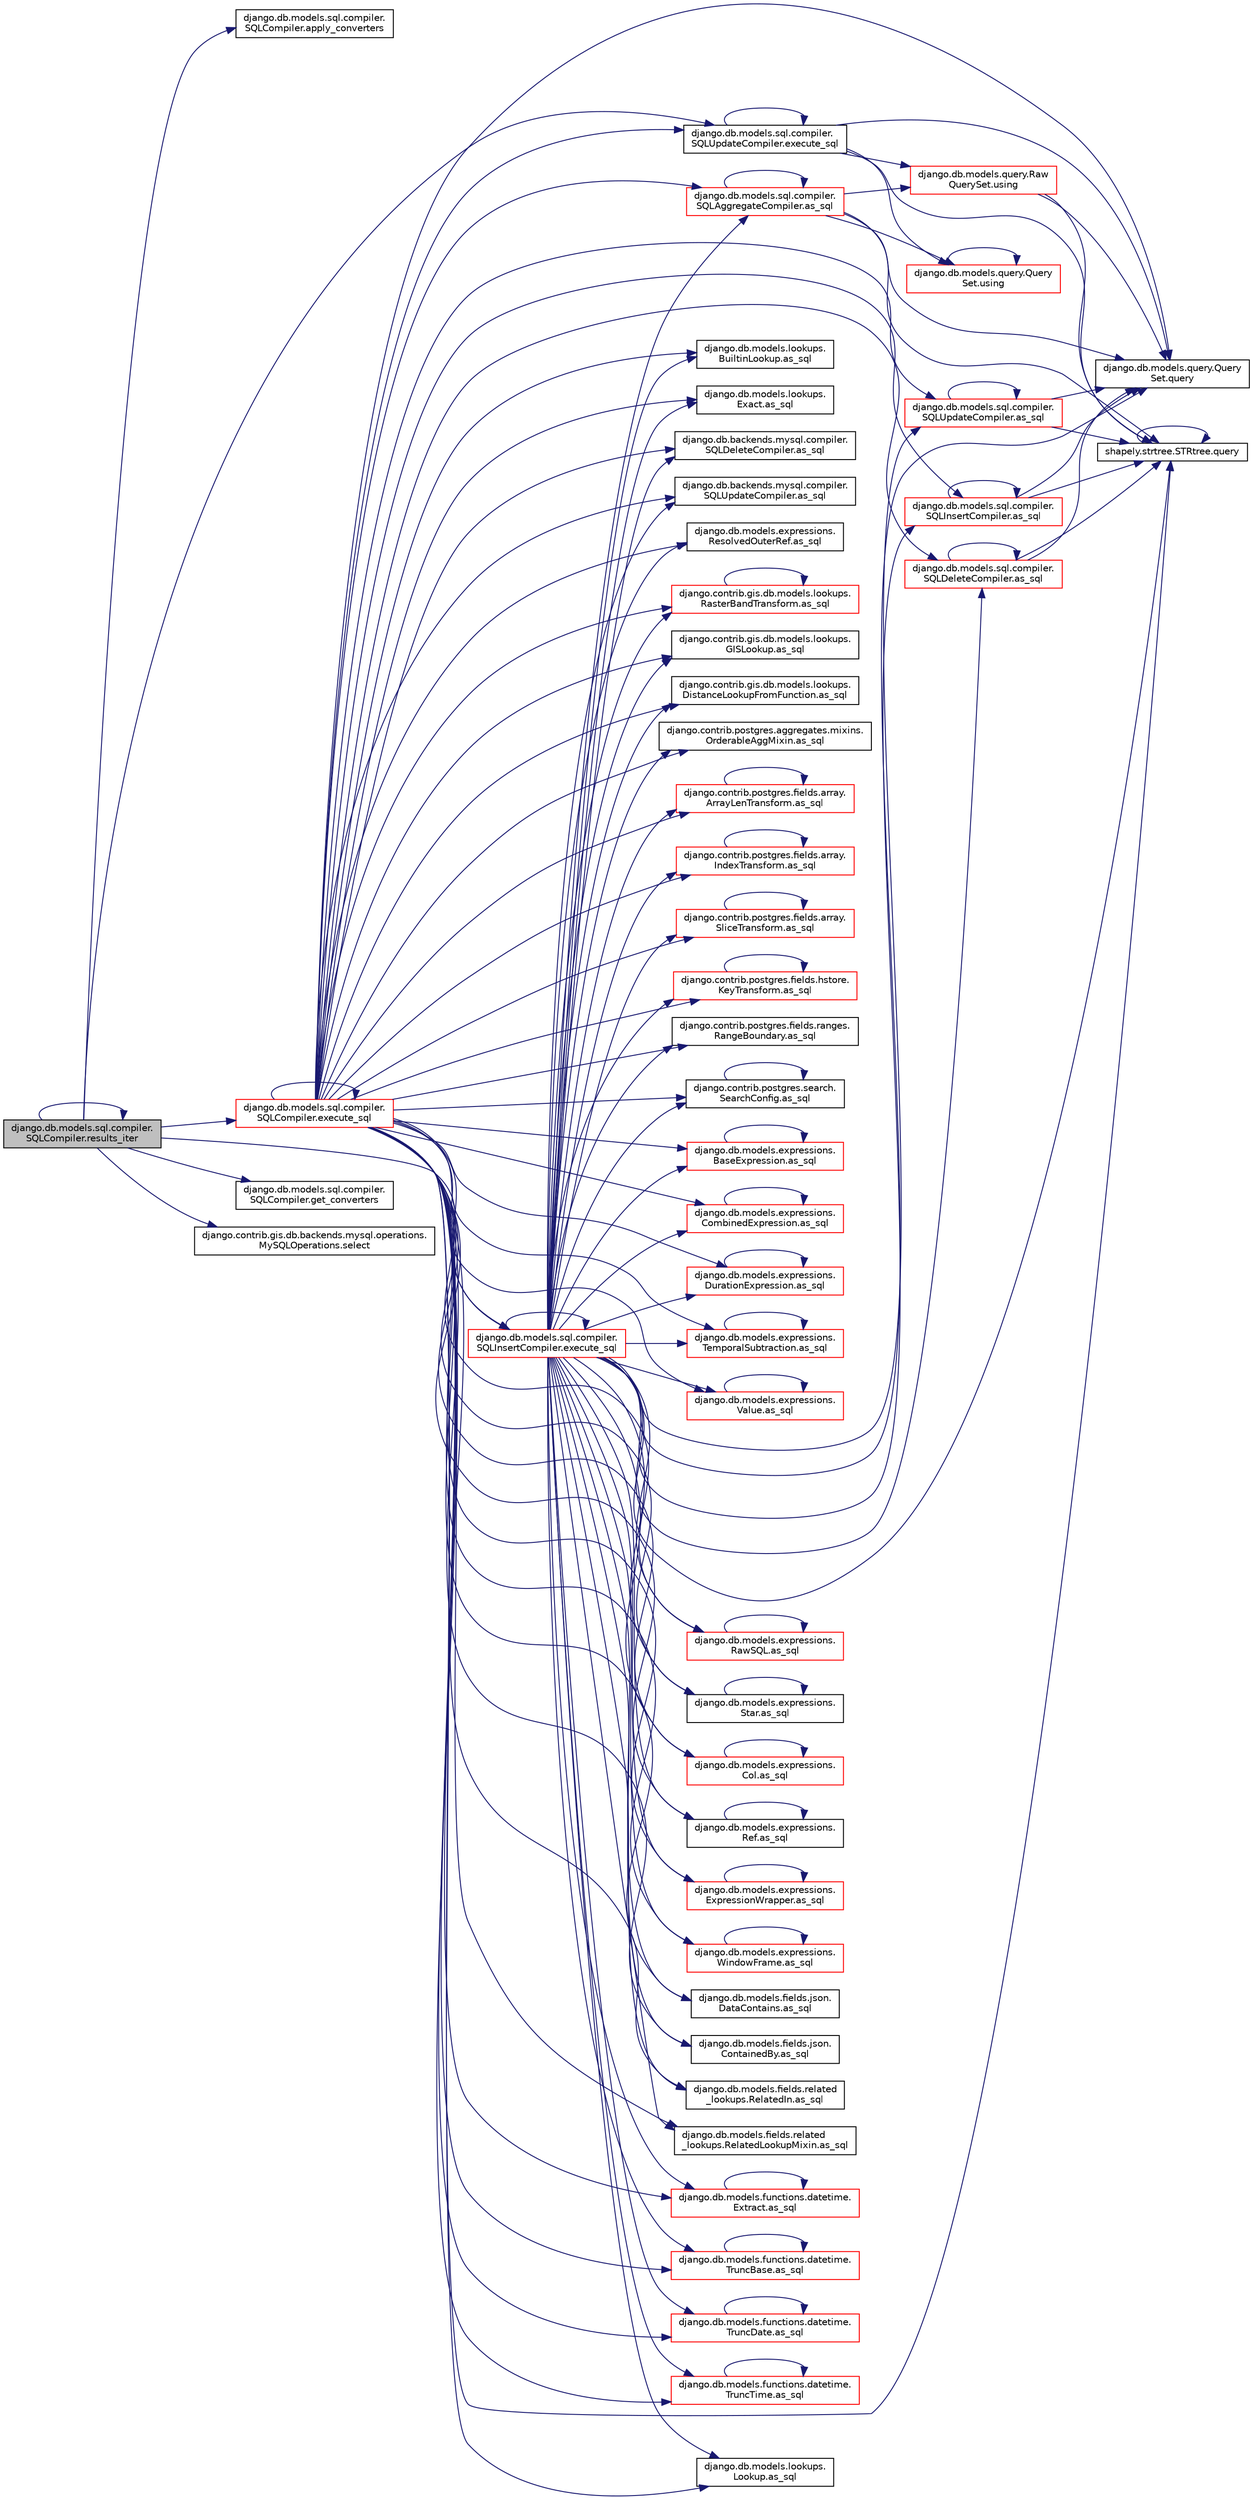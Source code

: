 digraph "django.db.models.sql.compiler.SQLCompiler.results_iter"
{
 // LATEX_PDF_SIZE
  edge [fontname="Helvetica",fontsize="10",labelfontname="Helvetica",labelfontsize="10"];
  node [fontname="Helvetica",fontsize="10",shape=record];
  rankdir="LR";
  Node1 [label="django.db.models.sql.compiler.\lSQLCompiler.results_iter",height=0.2,width=0.4,color="black", fillcolor="grey75", style="filled", fontcolor="black",tooltip=" "];
  Node1 -> Node2 [color="midnightblue",fontsize="10",style="solid",fontname="Helvetica"];
  Node2 [label="django.db.models.sql.compiler.\lSQLCompiler.apply_converters",height=0.2,width=0.4,color="black", fillcolor="white", style="filled",URL="$df/de2/classdjango_1_1db_1_1models_1_1sql_1_1compiler_1_1_s_q_l_compiler.html#a76685ceb1314be6cbaa9544c42f0218c",tooltip=" "];
  Node1 -> Node3 [color="midnightblue",fontsize="10",style="solid",fontname="Helvetica"];
  Node3 [label="django.db.models.sql.compiler.\lSQLUpdateCompiler.execute_sql",height=0.2,width=0.4,color="black", fillcolor="white", style="filled",URL="$d2/dcb/classdjango_1_1db_1_1models_1_1sql_1_1compiler_1_1_s_q_l_update_compiler.html#a8f64e5acc96dc3ff35263634a757e9f3",tooltip=" "];
  Node3 -> Node3 [color="midnightblue",fontsize="10",style="solid",fontname="Helvetica"];
  Node3 -> Node4 [color="midnightblue",fontsize="10",style="solid",fontname="Helvetica"];
  Node4 [label="django.db.models.query.Query\lSet.query",height=0.2,width=0.4,color="black", fillcolor="white", style="filled",URL="$dd/d94/classdjango_1_1db_1_1models_1_1query_1_1_query_set.html#a122ab2492eab3285ee368fba53d18a13",tooltip=" "];
  Node3 -> Node5 [color="midnightblue",fontsize="10",style="solid",fontname="Helvetica"];
  Node5 [label="shapely.strtree.STRtree.query",height=0.2,width=0.4,color="black", fillcolor="white", style="filled",URL="$de/dd0/classshapely_1_1strtree_1_1_s_t_rtree.html#a36091f1859b35aa145800837553ec921",tooltip=" "];
  Node5 -> Node5 [color="midnightblue",fontsize="10",style="solid",fontname="Helvetica"];
  Node3 -> Node6 [color="midnightblue",fontsize="10",style="solid",fontname="Helvetica"];
  Node6 [label="django.db.models.query.Query\lSet.using",height=0.2,width=0.4,color="red", fillcolor="white", style="filled",URL="$dd/d94/classdjango_1_1db_1_1models_1_1query_1_1_query_set.html#a3c9770d6b607ec95792def72f033b84e",tooltip=" "];
  Node6 -> Node6 [color="midnightblue",fontsize="10",style="solid",fontname="Helvetica"];
  Node3 -> Node8 [color="midnightblue",fontsize="10",style="solid",fontname="Helvetica"];
  Node8 [label="django.db.models.query.Raw\lQuerySet.using",height=0.2,width=0.4,color="red", fillcolor="white", style="filled",URL="$dd/d2c/classdjango_1_1db_1_1models_1_1query_1_1_raw_query_set.html#afa00103e6226cdc35f5de06b29379004",tooltip=" "];
  Node8 -> Node4 [color="midnightblue",fontsize="10",style="solid",fontname="Helvetica"];
  Node8 -> Node5 [color="midnightblue",fontsize="10",style="solid",fontname="Helvetica"];
  Node1 -> Node36 [color="midnightblue",fontsize="10",style="solid",fontname="Helvetica"];
  Node36 [label="django.db.models.sql.compiler.\lSQLCompiler.execute_sql",height=0.2,width=0.4,color="red", fillcolor="white", style="filled",URL="$df/de2/classdjango_1_1db_1_1models_1_1sql_1_1compiler_1_1_s_q_l_compiler.html#a2547088c51124a0d09620d04cf56b050",tooltip=" "];
  Node36 -> Node37 [color="midnightblue",fontsize="10",style="solid",fontname="Helvetica"];
  Node37 [label="django.db.backends.mysql.compiler.\lSQLDeleteCompiler.as_sql",height=0.2,width=0.4,color="black", fillcolor="white", style="filled",URL="$d3/d80/classdjango_1_1db_1_1backends_1_1mysql_1_1compiler_1_1_s_q_l_delete_compiler.html#a1ad4ee8378b480f30f5f04371f44f75c",tooltip=" "];
  Node36 -> Node38 [color="midnightblue",fontsize="10",style="solid",fontname="Helvetica"];
  Node38 [label="django.db.backends.mysql.compiler.\lSQLUpdateCompiler.as_sql",height=0.2,width=0.4,color="black", fillcolor="white", style="filled",URL="$d2/d06/classdjango_1_1db_1_1backends_1_1mysql_1_1compiler_1_1_s_q_l_update_compiler.html#af74aa030e2d2fc4562196a9cba3f1e7b",tooltip=" "];
  Node36 -> Node39 [color="midnightblue",fontsize="10",style="solid",fontname="Helvetica"];
  Node39 [label="django.db.models.sql.compiler.\lSQLInsertCompiler.as_sql",height=0.2,width=0.4,color="red", fillcolor="white", style="filled",URL="$dd/daa/classdjango_1_1db_1_1models_1_1sql_1_1compiler_1_1_s_q_l_insert_compiler.html#a92320ecb15d1379bcc9ef1cf41de5fd5",tooltip=" "];
  Node39 -> Node39 [color="midnightblue",fontsize="10",style="solid",fontname="Helvetica"];
  Node39 -> Node4 [color="midnightblue",fontsize="10",style="solid",fontname="Helvetica"];
  Node39 -> Node5 [color="midnightblue",fontsize="10",style="solid",fontname="Helvetica"];
  Node36 -> Node71 [color="midnightblue",fontsize="10",style="solid",fontname="Helvetica"];
  Node71 [label="django.db.models.sql.compiler.\lSQLDeleteCompiler.as_sql",height=0.2,width=0.4,color="red", fillcolor="white", style="filled",URL="$d2/d16/classdjango_1_1db_1_1models_1_1sql_1_1compiler_1_1_s_q_l_delete_compiler.html#ae2b77f62a73af30871c4f1a377272416",tooltip=" "];
  Node71 -> Node71 [color="midnightblue",fontsize="10",style="solid",fontname="Helvetica"];
  Node71 -> Node4 [color="midnightblue",fontsize="10",style="solid",fontname="Helvetica"];
  Node71 -> Node5 [color="midnightblue",fontsize="10",style="solid",fontname="Helvetica"];
  Node36 -> Node75 [color="midnightblue",fontsize="10",style="solid",fontname="Helvetica"];
  Node75 [label="django.db.models.sql.compiler.\lSQLUpdateCompiler.as_sql",height=0.2,width=0.4,color="red", fillcolor="white", style="filled",URL="$d2/dcb/classdjango_1_1db_1_1models_1_1sql_1_1compiler_1_1_s_q_l_update_compiler.html#a4bef8c7334b28c25eeeeff3085c9b28b",tooltip=" "];
  Node75 -> Node75 [color="midnightblue",fontsize="10",style="solid",fontname="Helvetica"];
  Node75 -> Node4 [color="midnightblue",fontsize="10",style="solid",fontname="Helvetica"];
  Node75 -> Node5 [color="midnightblue",fontsize="10",style="solid",fontname="Helvetica"];
  Node36 -> Node90 [color="midnightblue",fontsize="10",style="solid",fontname="Helvetica"];
  Node90 [label="django.db.models.sql.compiler.\lSQLAggregateCompiler.as_sql",height=0.2,width=0.4,color="red", fillcolor="white", style="filled",URL="$d0/de1/classdjango_1_1db_1_1models_1_1sql_1_1compiler_1_1_s_q_l_aggregate_compiler.html#ad921395fb4a1cbba27bf01957dab44dc",tooltip=" "];
  Node90 -> Node90 [color="midnightblue",fontsize="10",style="solid",fontname="Helvetica"];
  Node90 -> Node4 [color="midnightblue",fontsize="10",style="solid",fontname="Helvetica"];
  Node90 -> Node5 [color="midnightblue",fontsize="10",style="solid",fontname="Helvetica"];
  Node90 -> Node6 [color="midnightblue",fontsize="10",style="solid",fontname="Helvetica"];
  Node90 -> Node8 [color="midnightblue",fontsize="10",style="solid",fontname="Helvetica"];
  Node36 -> Node91 [color="midnightblue",fontsize="10",style="solid",fontname="Helvetica"];
  Node91 [label="django.db.models.expressions.\lResolvedOuterRef.as_sql",height=0.2,width=0.4,color="black", fillcolor="white", style="filled",URL="$dd/dcb/classdjango_1_1db_1_1models_1_1expressions_1_1_resolved_outer_ref.html#ac81c758e8436cd0093791f49be6d2c33",tooltip=" "];
  Node36 -> Node92 [color="midnightblue",fontsize="10",style="solid",fontname="Helvetica"];
  Node92 [label="django.contrib.gis.db.models.lookups.\lRasterBandTransform.as_sql",height=0.2,width=0.4,color="red", fillcolor="white", style="filled",URL="$dd/ddb/classdjango_1_1contrib_1_1gis_1_1db_1_1models_1_1lookups_1_1_raster_band_transform.html#a1741b07e75707114d7d862943d79544c",tooltip=" "];
  Node92 -> Node92 [color="midnightblue",fontsize="10",style="solid",fontname="Helvetica"];
  Node36 -> Node94 [color="midnightblue",fontsize="10",style="solid",fontname="Helvetica"];
  Node94 [label="django.contrib.gis.db.models.lookups.\lGISLookup.as_sql",height=0.2,width=0.4,color="black", fillcolor="white", style="filled",URL="$dd/ddb/classdjango_1_1contrib_1_1gis_1_1db_1_1models_1_1lookups_1_1_g_i_s_lookup.html#a0774c62792344f6389fa1d1cf8004b7c",tooltip=" "];
  Node36 -> Node95 [color="midnightblue",fontsize="10",style="solid",fontname="Helvetica"];
  Node95 [label="django.contrib.gis.db.models.lookups.\lDistanceLookupFromFunction.as_sql",height=0.2,width=0.4,color="black", fillcolor="white", style="filled",URL="$de/d49/classdjango_1_1contrib_1_1gis_1_1db_1_1models_1_1lookups_1_1_distance_lookup_from_function.html#ab8474a543f4de5e35fabc1a9f60a616e",tooltip=" "];
  Node36 -> Node96 [color="midnightblue",fontsize="10",style="solid",fontname="Helvetica"];
  Node96 [label="django.contrib.postgres.aggregates.mixins.\lOrderableAggMixin.as_sql",height=0.2,width=0.4,color="black", fillcolor="white", style="filled",URL="$d3/d05/classdjango_1_1contrib_1_1postgres_1_1aggregates_1_1mixins_1_1_orderable_agg_mixin.html#ab8395a9cf9842a82d14af5fcd18cc23a",tooltip=" "];
  Node36 -> Node97 [color="midnightblue",fontsize="10",style="solid",fontname="Helvetica"];
  Node97 [label="django.contrib.postgres.fields.array.\lArrayLenTransform.as_sql",height=0.2,width=0.4,color="red", fillcolor="white", style="filled",URL="$de/dff/classdjango_1_1contrib_1_1postgres_1_1fields_1_1array_1_1_array_len_transform.html#a58938fe07246957113dda8460195727e",tooltip=" "];
  Node97 -> Node97 [color="midnightblue",fontsize="10",style="solid",fontname="Helvetica"];
  Node36 -> Node98 [color="midnightblue",fontsize="10",style="solid",fontname="Helvetica"];
  Node98 [label="django.contrib.postgres.fields.array.\lIndexTransform.as_sql",height=0.2,width=0.4,color="red", fillcolor="white", style="filled",URL="$d3/dfb/classdjango_1_1contrib_1_1postgres_1_1fields_1_1array_1_1_index_transform.html#addd9ecc08c0afb97e95b06874fc6b36e",tooltip=" "];
  Node98 -> Node98 [color="midnightblue",fontsize="10",style="solid",fontname="Helvetica"];
  Node36 -> Node5567 [color="midnightblue",fontsize="10",style="solid",fontname="Helvetica"];
  Node5567 [label="django.contrib.postgres.fields.array.\lSliceTransform.as_sql",height=0.2,width=0.4,color="red", fillcolor="white", style="filled",URL="$d6/d0c/classdjango_1_1contrib_1_1postgres_1_1fields_1_1array_1_1_slice_transform.html#a271837800e81b102b5d21251fb4e1d9f",tooltip=" "];
  Node5567 -> Node5567 [color="midnightblue",fontsize="10",style="solid",fontname="Helvetica"];
  Node36 -> Node5568 [color="midnightblue",fontsize="10",style="solid",fontname="Helvetica"];
  Node5568 [label="django.contrib.postgres.fields.hstore.\lKeyTransform.as_sql",height=0.2,width=0.4,color="red", fillcolor="white", style="filled",URL="$da/de2/classdjango_1_1contrib_1_1postgres_1_1fields_1_1hstore_1_1_key_transform.html#a3a66abc8c18cf4b1414e61e7650b2e84",tooltip=" "];
  Node5568 -> Node5568 [color="midnightblue",fontsize="10",style="solid",fontname="Helvetica"];
  Node36 -> Node5569 [color="midnightblue",fontsize="10",style="solid",fontname="Helvetica"];
  Node5569 [label="django.contrib.postgres.fields.ranges.\lRangeBoundary.as_sql",height=0.2,width=0.4,color="black", fillcolor="white", style="filled",URL="$d2/dfb/classdjango_1_1contrib_1_1postgres_1_1fields_1_1ranges_1_1_range_boundary.html#a8d032ddde91693081f3a1abefb9dfe64",tooltip=" "];
  Node36 -> Node5570 [color="midnightblue",fontsize="10",style="solid",fontname="Helvetica"];
  Node5570 [label="django.contrib.postgres.search.\lSearchConfig.as_sql",height=0.2,width=0.4,color="black", fillcolor="white", style="filled",URL="$d5/d87/classdjango_1_1contrib_1_1postgres_1_1search_1_1_search_config.html#a7ce547353e80d5681b74631c791ab568",tooltip=" "];
  Node5570 -> Node5570 [color="midnightblue",fontsize="10",style="solid",fontname="Helvetica"];
  Node36 -> Node5571 [color="midnightblue",fontsize="10",style="solid",fontname="Helvetica"];
  Node5571 [label="django.db.models.expressions.\lBaseExpression.as_sql",height=0.2,width=0.4,color="red", fillcolor="white", style="filled",URL="$de/d6b/classdjango_1_1db_1_1models_1_1expressions_1_1_base_expression.html#a1e3dc450362441952ec060b3711b681a",tooltip=" "];
  Node5571 -> Node5571 [color="midnightblue",fontsize="10",style="solid",fontname="Helvetica"];
  Node36 -> Node5572 [color="midnightblue",fontsize="10",style="solid",fontname="Helvetica"];
  Node5572 [label="django.db.models.expressions.\lCombinedExpression.as_sql",height=0.2,width=0.4,color="red", fillcolor="white", style="filled",URL="$dc/d12/classdjango_1_1db_1_1models_1_1expressions_1_1_combined_expression.html#abd470b13c82cdf3eb12ba8a99fbcc90c",tooltip=" "];
  Node5572 -> Node5572 [color="midnightblue",fontsize="10",style="solid",fontname="Helvetica"];
  Node36 -> Node5573 [color="midnightblue",fontsize="10",style="solid",fontname="Helvetica"];
  Node5573 [label="django.db.models.expressions.\lDurationExpression.as_sql",height=0.2,width=0.4,color="red", fillcolor="white", style="filled",URL="$df/d03/classdjango_1_1db_1_1models_1_1expressions_1_1_duration_expression.html#aa95e4f5ac9bfbf76d1b630a84b7b5a1a",tooltip=" "];
  Node5573 -> Node5573 [color="midnightblue",fontsize="10",style="solid",fontname="Helvetica"];
  Node36 -> Node5574 [color="midnightblue",fontsize="10",style="solid",fontname="Helvetica"];
  Node5574 [label="django.db.models.expressions.\lTemporalSubtraction.as_sql",height=0.2,width=0.4,color="red", fillcolor="white", style="filled",URL="$d3/d3e/classdjango_1_1db_1_1models_1_1expressions_1_1_temporal_subtraction.html#a9149ddb950a35cfe1b02970f98f3067d",tooltip=" "];
  Node5574 -> Node5574 [color="midnightblue",fontsize="10",style="solid",fontname="Helvetica"];
  Node36 -> Node5575 [color="midnightblue",fontsize="10",style="solid",fontname="Helvetica"];
  Node5575 [label="django.db.models.expressions.\lValue.as_sql",height=0.2,width=0.4,color="red", fillcolor="white", style="filled",URL="$d7/d08/classdjango_1_1db_1_1models_1_1expressions_1_1_value.html#acc90c5ecacec2efbcc51ed19679b7a6b",tooltip=" "];
  Node5575 -> Node5575 [color="midnightblue",fontsize="10",style="solid",fontname="Helvetica"];
  Node36 -> Node5577 [color="midnightblue",fontsize="10",style="solid",fontname="Helvetica"];
  Node5577 [label="django.db.models.expressions.\lRawSQL.as_sql",height=0.2,width=0.4,color="red", fillcolor="white", style="filled",URL="$d1/da8/classdjango_1_1db_1_1models_1_1expressions_1_1_raw_s_q_l.html#a8b5afedf9ced828bad59c819edd9a789",tooltip=" "];
  Node5577 -> Node5577 [color="midnightblue",fontsize="10",style="solid",fontname="Helvetica"];
  Node36 -> Node5578 [color="midnightblue",fontsize="10",style="solid",fontname="Helvetica"];
  Node5578 [label="django.db.models.expressions.\lStar.as_sql",height=0.2,width=0.4,color="black", fillcolor="white", style="filled",URL="$d5/df0/classdjango_1_1db_1_1models_1_1expressions_1_1_star.html#a926a2e924a36100507d14725c11c1b9e",tooltip=" "];
  Node5578 -> Node5578 [color="midnightblue",fontsize="10",style="solid",fontname="Helvetica"];
  Node36 -> Node5579 [color="midnightblue",fontsize="10",style="solid",fontname="Helvetica"];
  Node5579 [label="django.db.models.expressions.\lCol.as_sql",height=0.2,width=0.4,color="red", fillcolor="white", style="filled",URL="$de/dbc/classdjango_1_1db_1_1models_1_1expressions_1_1_col.html#a8df396a637308583fa1f920e433bf7f7",tooltip=" "];
  Node5579 -> Node5579 [color="midnightblue",fontsize="10",style="solid",fontname="Helvetica"];
  Node36 -> Node5590 [color="midnightblue",fontsize="10",style="solid",fontname="Helvetica"];
  Node5590 [label="django.db.models.expressions.\lRef.as_sql",height=0.2,width=0.4,color="black", fillcolor="white", style="filled",URL="$d4/d65/classdjango_1_1db_1_1models_1_1expressions_1_1_ref.html#a0778ab613245bc1ba9516a32af1ab961",tooltip=" "];
  Node5590 -> Node5590 [color="midnightblue",fontsize="10",style="solid",fontname="Helvetica"];
  Node36 -> Node5591 [color="midnightblue",fontsize="10",style="solid",fontname="Helvetica"];
  Node5591 [label="django.db.models.expressions.\lExpressionWrapper.as_sql",height=0.2,width=0.4,color="red", fillcolor="white", style="filled",URL="$d4/dab/classdjango_1_1db_1_1models_1_1expressions_1_1_expression_wrapper.html#a66c010c6b7f285aec9a107dd409c119b",tooltip=" "];
  Node5591 -> Node5591 [color="midnightblue",fontsize="10",style="solid",fontname="Helvetica"];
  Node36 -> Node5592 [color="midnightblue",fontsize="10",style="solid",fontname="Helvetica"];
  Node5592 [label="django.db.models.expressions.\lWindowFrame.as_sql",height=0.2,width=0.4,color="red", fillcolor="white", style="filled",URL="$d8/d2e/classdjango_1_1db_1_1models_1_1expressions_1_1_window_frame.html#a5c4ba688301ddef52b1f03647aa1e266",tooltip=" "];
  Node5592 -> Node5592 [color="midnightblue",fontsize="10",style="solid",fontname="Helvetica"];
  Node36 -> Node5596 [color="midnightblue",fontsize="10",style="solid",fontname="Helvetica"];
  Node5596 [label="django.db.models.fields.json.\lDataContains.as_sql",height=0.2,width=0.4,color="black", fillcolor="white", style="filled",URL="$d0/de0/classdjango_1_1db_1_1models_1_1fields_1_1json_1_1_data_contains.html#ae180124733072db453f86be2271c6469",tooltip=" "];
  Node36 -> Node5597 [color="midnightblue",fontsize="10",style="solid",fontname="Helvetica"];
  Node5597 [label="django.db.models.fields.json.\lContainedBy.as_sql",height=0.2,width=0.4,color="black", fillcolor="white", style="filled",URL="$dc/d18/classdjango_1_1db_1_1models_1_1fields_1_1json_1_1_contained_by.html#a3b246bcb7e7aef61a74a0a8fae425391",tooltip=" "];
  Node36 -> Node5598 [color="midnightblue",fontsize="10",style="solid",fontname="Helvetica"];
  Node5598 [label="django.db.models.fields.related\l_lookups.RelatedIn.as_sql",height=0.2,width=0.4,color="black", fillcolor="white", style="filled",URL="$d6/d20/classdjango_1_1db_1_1models_1_1fields_1_1related__lookups_1_1_related_in.html#aaa49272d2eb8b5844e4eff68063f8f13",tooltip=" "];
  Node36 -> Node5599 [color="midnightblue",fontsize="10",style="solid",fontname="Helvetica"];
  Node5599 [label="django.db.models.fields.related\l_lookups.RelatedLookupMixin.as_sql",height=0.2,width=0.4,color="black", fillcolor="white", style="filled",URL="$d3/dea/classdjango_1_1db_1_1models_1_1fields_1_1related__lookups_1_1_related_lookup_mixin.html#ac5d67f30f361b1e9d93787e020bae032",tooltip=" "];
  Node36 -> Node5600 [color="midnightblue",fontsize="10",style="solid",fontname="Helvetica"];
  Node5600 [label="django.db.models.functions.datetime.\lExtract.as_sql",height=0.2,width=0.4,color="red", fillcolor="white", style="filled",URL="$d4/de6/classdjango_1_1db_1_1models_1_1functions_1_1datetime_1_1_extract.html#a8183ab134c9bc84796a4f29ed8587b9f",tooltip=" "];
  Node5600 -> Node5600 [color="midnightblue",fontsize="10",style="solid",fontname="Helvetica"];
  Node36 -> Node5602 [color="midnightblue",fontsize="10",style="solid",fontname="Helvetica"];
  Node5602 [label="django.db.models.functions.datetime.\lTruncBase.as_sql",height=0.2,width=0.4,color="red", fillcolor="white", style="filled",URL="$d8/d14/classdjango_1_1db_1_1models_1_1functions_1_1datetime_1_1_trunc_base.html#a2875100800e5a5268ca5dcb704e259ac",tooltip=" "];
  Node5602 -> Node5602 [color="midnightblue",fontsize="10",style="solid",fontname="Helvetica"];
  Node36 -> Node5603 [color="midnightblue",fontsize="10",style="solid",fontname="Helvetica"];
  Node5603 [label="django.db.models.functions.datetime.\lTruncDate.as_sql",height=0.2,width=0.4,color="red", fillcolor="white", style="filled",URL="$dc/dab/classdjango_1_1db_1_1models_1_1functions_1_1datetime_1_1_trunc_date.html#aefff5a148e8819f998e594cad77aafbd",tooltip=" "];
  Node5603 -> Node5603 [color="midnightblue",fontsize="10",style="solid",fontname="Helvetica"];
  Node36 -> Node5604 [color="midnightblue",fontsize="10",style="solid",fontname="Helvetica"];
  Node5604 [label="django.db.models.functions.datetime.\lTruncTime.as_sql",height=0.2,width=0.4,color="red", fillcolor="white", style="filled",URL="$d6/dd9/classdjango_1_1db_1_1models_1_1functions_1_1datetime_1_1_trunc_time.html#ad162a7d20876fc727b72dea9cc158dd2",tooltip=" "];
  Node5604 -> Node5604 [color="midnightblue",fontsize="10",style="solid",fontname="Helvetica"];
  Node36 -> Node5605 [color="midnightblue",fontsize="10",style="solid",fontname="Helvetica"];
  Node5605 [label="django.db.models.lookups.\lLookup.as_sql",height=0.2,width=0.4,color="black", fillcolor="white", style="filled",URL="$dd/de0/classdjango_1_1db_1_1models_1_1lookups_1_1_lookup.html#a65bf5a2545330cf14eb41d2ff58a8ee1",tooltip=" "];
  Node36 -> Node5606 [color="midnightblue",fontsize="10",style="solid",fontname="Helvetica"];
  Node5606 [label="django.db.models.lookups.\lBuiltinLookup.as_sql",height=0.2,width=0.4,color="black", fillcolor="white", style="filled",URL="$dd/daa/classdjango_1_1db_1_1models_1_1lookups_1_1_builtin_lookup.html#afd1190f007a18c30321a2fbc6e0de2bd",tooltip=" "];
  Node36 -> Node5607 [color="midnightblue",fontsize="10",style="solid",fontname="Helvetica"];
  Node5607 [label="django.db.models.lookups.\lExact.as_sql",height=0.2,width=0.4,color="black", fillcolor="white", style="filled",URL="$d0/d7f/classdjango_1_1db_1_1models_1_1lookups_1_1_exact.html#a2f2a83444daefb4a01395eca35d97ae5",tooltip=" "];
  Node36 -> Node3 [color="midnightblue",fontsize="10",style="solid",fontname="Helvetica"];
  Node36 -> Node36 [color="midnightblue",fontsize="10",style="solid",fontname="Helvetica"];
  Node36 -> Node5663 [color="midnightblue",fontsize="10",style="solid",fontname="Helvetica"];
  Node5663 [label="django.db.models.sql.compiler.\lSQLInsertCompiler.execute_sql",height=0.2,width=0.4,color="red", fillcolor="white", style="filled",URL="$dd/daa/classdjango_1_1db_1_1models_1_1sql_1_1compiler_1_1_s_q_l_insert_compiler.html#a2ebda5346b92962b6ac5ca8234bfeb42",tooltip=" "];
  Node5663 -> Node37 [color="midnightblue",fontsize="10",style="solid",fontname="Helvetica"];
  Node5663 -> Node38 [color="midnightblue",fontsize="10",style="solid",fontname="Helvetica"];
  Node5663 -> Node39 [color="midnightblue",fontsize="10",style="solid",fontname="Helvetica"];
  Node5663 -> Node71 [color="midnightblue",fontsize="10",style="solid",fontname="Helvetica"];
  Node5663 -> Node75 [color="midnightblue",fontsize="10",style="solid",fontname="Helvetica"];
  Node5663 -> Node90 [color="midnightblue",fontsize="10",style="solid",fontname="Helvetica"];
  Node5663 -> Node91 [color="midnightblue",fontsize="10",style="solid",fontname="Helvetica"];
  Node5663 -> Node92 [color="midnightblue",fontsize="10",style="solid",fontname="Helvetica"];
  Node5663 -> Node94 [color="midnightblue",fontsize="10",style="solid",fontname="Helvetica"];
  Node5663 -> Node95 [color="midnightblue",fontsize="10",style="solid",fontname="Helvetica"];
  Node5663 -> Node96 [color="midnightblue",fontsize="10",style="solid",fontname="Helvetica"];
  Node5663 -> Node97 [color="midnightblue",fontsize="10",style="solid",fontname="Helvetica"];
  Node5663 -> Node98 [color="midnightblue",fontsize="10",style="solid",fontname="Helvetica"];
  Node5663 -> Node5567 [color="midnightblue",fontsize="10",style="solid",fontname="Helvetica"];
  Node5663 -> Node5568 [color="midnightblue",fontsize="10",style="solid",fontname="Helvetica"];
  Node5663 -> Node5569 [color="midnightblue",fontsize="10",style="solid",fontname="Helvetica"];
  Node5663 -> Node5570 [color="midnightblue",fontsize="10",style="solid",fontname="Helvetica"];
  Node5663 -> Node5571 [color="midnightblue",fontsize="10",style="solid",fontname="Helvetica"];
  Node5663 -> Node5572 [color="midnightblue",fontsize="10",style="solid",fontname="Helvetica"];
  Node5663 -> Node5573 [color="midnightblue",fontsize="10",style="solid",fontname="Helvetica"];
  Node5663 -> Node5574 [color="midnightblue",fontsize="10",style="solid",fontname="Helvetica"];
  Node5663 -> Node5575 [color="midnightblue",fontsize="10",style="solid",fontname="Helvetica"];
  Node5663 -> Node5577 [color="midnightblue",fontsize="10",style="solid",fontname="Helvetica"];
  Node5663 -> Node5578 [color="midnightblue",fontsize="10",style="solid",fontname="Helvetica"];
  Node5663 -> Node5579 [color="midnightblue",fontsize="10",style="solid",fontname="Helvetica"];
  Node5663 -> Node5590 [color="midnightblue",fontsize="10",style="solid",fontname="Helvetica"];
  Node5663 -> Node5591 [color="midnightblue",fontsize="10",style="solid",fontname="Helvetica"];
  Node5663 -> Node5592 [color="midnightblue",fontsize="10",style="solid",fontname="Helvetica"];
  Node5663 -> Node5596 [color="midnightblue",fontsize="10",style="solid",fontname="Helvetica"];
  Node5663 -> Node5597 [color="midnightblue",fontsize="10",style="solid",fontname="Helvetica"];
  Node5663 -> Node5598 [color="midnightblue",fontsize="10",style="solid",fontname="Helvetica"];
  Node5663 -> Node5599 [color="midnightblue",fontsize="10",style="solid",fontname="Helvetica"];
  Node5663 -> Node5600 [color="midnightblue",fontsize="10",style="solid",fontname="Helvetica"];
  Node5663 -> Node5602 [color="midnightblue",fontsize="10",style="solid",fontname="Helvetica"];
  Node5663 -> Node5603 [color="midnightblue",fontsize="10",style="solid",fontname="Helvetica"];
  Node5663 -> Node5604 [color="midnightblue",fontsize="10",style="solid",fontname="Helvetica"];
  Node5663 -> Node5605 [color="midnightblue",fontsize="10",style="solid",fontname="Helvetica"];
  Node5663 -> Node5606 [color="midnightblue",fontsize="10",style="solid",fontname="Helvetica"];
  Node5663 -> Node5607 [color="midnightblue",fontsize="10",style="solid",fontname="Helvetica"];
  Node5663 -> Node5663 [color="midnightblue",fontsize="10",style="solid",fontname="Helvetica"];
  Node5663 -> Node4 [color="midnightblue",fontsize="10",style="solid",fontname="Helvetica"];
  Node5663 -> Node5 [color="midnightblue",fontsize="10",style="solid",fontname="Helvetica"];
  Node36 -> Node4 [color="midnightblue",fontsize="10",style="solid",fontname="Helvetica"];
  Node36 -> Node5 [color="midnightblue",fontsize="10",style="solid",fontname="Helvetica"];
  Node1 -> Node5663 [color="midnightblue",fontsize="10",style="solid",fontname="Helvetica"];
  Node1 -> Node5664 [color="midnightblue",fontsize="10",style="solid",fontname="Helvetica"];
  Node5664 [label="django.db.models.sql.compiler.\lSQLCompiler.get_converters",height=0.2,width=0.4,color="black", fillcolor="white", style="filled",URL="$df/de2/classdjango_1_1db_1_1models_1_1sql_1_1compiler_1_1_s_q_l_compiler.html#a50191751c4ebee006d5853c7a78392db",tooltip=" "];
  Node1 -> Node1 [color="midnightblue",fontsize="10",style="solid",fontname="Helvetica"];
  Node1 -> Node86 [color="midnightblue",fontsize="10",style="solid",fontname="Helvetica"];
  Node86 [label="django.contrib.gis.db.backends.mysql.operations.\lMySQLOperations.select",height=0.2,width=0.4,color="black", fillcolor="white", style="filled",URL="$d7/d97/classdjango_1_1contrib_1_1gis_1_1db_1_1backends_1_1mysql_1_1operations_1_1_my_s_q_l_operations.html#af84726dd3dafe853d3cd4548bb3df463",tooltip=" "];
}
